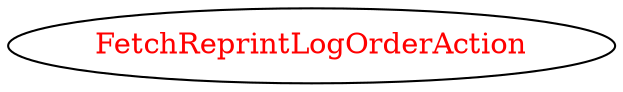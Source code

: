 digraph dependencyGraph {
 concentrate=true;
 ranksep="2.0";
 rankdir="LR"; 
 splines="ortho";
"FetchReprintLogOrderAction" [fontcolor="red"];
}